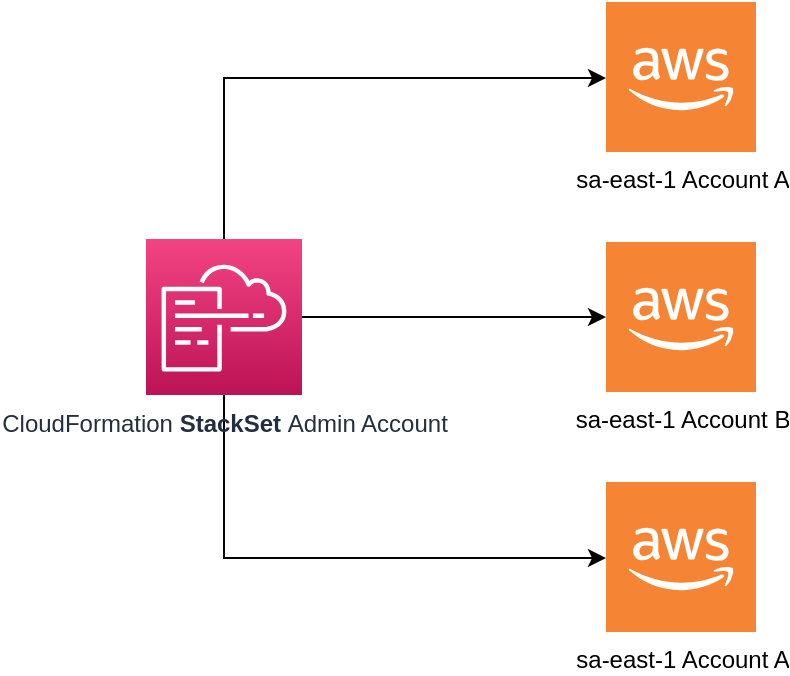 <mxfile version="21.1.2" type="device">
  <diagram name="Page-1" id="wggyqH3K7kE8WTLh7nx6">
    <mxGraphModel dx="1098" dy="838" grid="1" gridSize="10" guides="1" tooltips="1" connect="1" arrows="1" fold="1" page="1" pageScale="1" pageWidth="850" pageHeight="1100" math="0" shadow="0">
      <root>
        <mxCell id="0" />
        <mxCell id="1" parent="0" />
        <mxCell id="Fb4DowX77eT3KdUFuQly-5" style="edgeStyle=orthogonalEdgeStyle;rounded=0;orthogonalLoop=1;jettySize=auto;html=1;" edge="1" parent="1" source="Fb4DowX77eT3KdUFuQly-1" target="Fb4DowX77eT3KdUFuQly-2">
          <mxGeometry relative="1" as="geometry">
            <Array as="points">
              <mxPoint x="359" y="228" />
            </Array>
          </mxGeometry>
        </mxCell>
        <mxCell id="Fb4DowX77eT3KdUFuQly-6" style="edgeStyle=orthogonalEdgeStyle;rounded=0;orthogonalLoop=1;jettySize=auto;html=1;" edge="1" parent="1" source="Fb4DowX77eT3KdUFuQly-1" target="Fb4DowX77eT3KdUFuQly-4">
          <mxGeometry relative="1" as="geometry">
            <Array as="points">
              <mxPoint x="359" y="468" />
            </Array>
          </mxGeometry>
        </mxCell>
        <mxCell id="Fb4DowX77eT3KdUFuQly-7" style="edgeStyle=orthogonalEdgeStyle;rounded=0;orthogonalLoop=1;jettySize=auto;html=1;" edge="1" parent="1" source="Fb4DowX77eT3KdUFuQly-1" target="Fb4DowX77eT3KdUFuQly-3">
          <mxGeometry relative="1" as="geometry" />
        </mxCell>
        <mxCell id="Fb4DowX77eT3KdUFuQly-1" value="CloudFormation &lt;b&gt;StackSet &lt;/b&gt;Admin Account" style="sketch=0;points=[[0,0,0],[0.25,0,0],[0.5,0,0],[0.75,0,0],[1,0,0],[0,1,0],[0.25,1,0],[0.5,1,0],[0.75,1,0],[1,1,0],[0,0.25,0],[0,0.5,0],[0,0.75,0],[1,0.25,0],[1,0.5,0],[1,0.75,0]];points=[[0,0,0],[0.25,0,0],[0.5,0,0],[0.75,0,0],[1,0,0],[0,1,0],[0.25,1,0],[0.5,1,0],[0.75,1,0],[1,1,0],[0,0.25,0],[0,0.5,0],[0,0.75,0],[1,0.25,0],[1,0.5,0],[1,0.75,0]];outlineConnect=0;fontColor=#232F3E;gradientColor=#F34482;gradientDirection=north;fillColor=#BC1356;strokeColor=#ffffff;dashed=0;verticalLabelPosition=bottom;verticalAlign=top;align=center;html=1;fontSize=12;fontStyle=0;aspect=fixed;shape=mxgraph.aws4.resourceIcon;resIcon=mxgraph.aws4.cloudformation;" vertex="1" parent="1">
          <mxGeometry x="320" y="308.5" width="78" height="78" as="geometry" />
        </mxCell>
        <mxCell id="Fb4DowX77eT3KdUFuQly-2" value="sa-east-1 Account A" style="outlineConnect=0;dashed=0;verticalLabelPosition=bottom;verticalAlign=top;align=center;html=1;shape=mxgraph.aws3.cloud_2;fillColor=#F58534;gradientColor=none;" vertex="1" parent="1">
          <mxGeometry x="550" y="190" width="75" height="75" as="geometry" />
        </mxCell>
        <mxCell id="Fb4DowX77eT3KdUFuQly-3" value="sa-east-1 Account B" style="outlineConnect=0;dashed=0;verticalLabelPosition=bottom;verticalAlign=top;align=center;html=1;shape=mxgraph.aws3.cloud_2;fillColor=#F58534;gradientColor=none;" vertex="1" parent="1">
          <mxGeometry x="550" y="310" width="75" height="75" as="geometry" />
        </mxCell>
        <mxCell id="Fb4DowX77eT3KdUFuQly-4" value="sa-east-1 Account A" style="outlineConnect=0;dashed=0;verticalLabelPosition=bottom;verticalAlign=top;align=center;html=1;shape=mxgraph.aws3.cloud_2;fillColor=#F58534;gradientColor=none;" vertex="1" parent="1">
          <mxGeometry x="550" y="430" width="75" height="75" as="geometry" />
        </mxCell>
      </root>
    </mxGraphModel>
  </diagram>
</mxfile>
